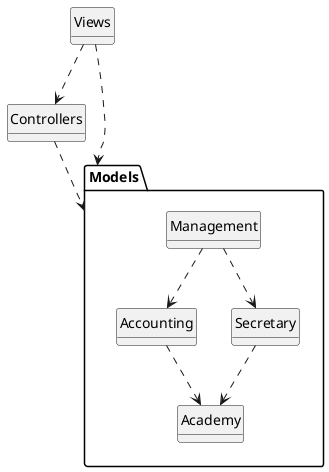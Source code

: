 @startuml
'skinparam BackgroundColor transparent
hide circle
hide empty methods

Views ..> Models
Controllers ..> Models
Views ..> Controllers

package Models
{
    Management ..> Accounting
    Management ..> Secretary
    Secretary ..> Academy
    Accounting ..> Academy
}

'####   ###
newpage
object Views{
    class CollectTariffView <<View>>
    class EnrollStudentView <<View>>
    class ViewNotesOnlineView <<View>>

    class GradeView <<View>>
    class GradesView <<View>>
    class SubjectView <<View>>
    class SubjectsView <<View>>
    class TariffView <<View>>
    class FinishTariffView <<View>>
    class EnrollmentView <<View>>
    class EnrollmentsView <<View>>
    class EvangelizedStudentsView <<View>>

    class StudentProfileView <<View>>
    class StudentProfilesView <<View>>
    class TeacherView <<View>>
    class PrincipalView <<View>>
    class DeputyPrincipalView <<View>>
    class SecretaryView <<View>>
    class CashierView <<View>>
    class AdministratorView <<View>>
    class PastorView <<View>>

    class View <<View>>
    class LoginView <<View>>
    class RegisterView <<View>>
}


'####   ###
newpage
object Controllers{
    class EnrollStudentController <<Controller>>
    class CollectTariffController <<Controller>>
    class CreateOfficialEnrollmentController <<Controller>>
    class MoveTeacherGuideFromEnrollmentController <<Controller>>
    class PrintingReceiptsController <<Controller>>
    class PrintDocumentsController <<Controller>>
    class PrintReportCardController
    class CreateProfileStudentController <<Controller>>
    class LogoutController <<Controller>>
}


'######---######
newpage
class Models.StudentEntity <<Model>>
'class Models.SessionEntity <<Model>>
'class Models.AdministratorEntity <<Model>>

object Models.Academy{
    class NoteEntity <<Model>>
    class StudentEntity <<Model>>
    class TeacherEntity <<Model>>
    class SubjectEntity <<Model>>
    class EnrollmentEntity <<Model>>

    class SubjectEntities <<Model>>
    class StudentEntities <<Model>>
    class TeacherEntities <<Model>>
}

object Models.Secretary{
    class GradeEntity <<Model>>
    class ReportEntity <<Model>>
    class StudentEntity <<Model>>
    class TeacherEntity <<Model>>
    class SecretaryEntity <<Model>>
    class EnrollmentEntity <<Model>>

    class GradeEntities <<Model>>
    class StudentEntities <<Model>>
    class TeacherEntities <<Model>>
}

object Models.Management{
    class PastorEntity <<Model>>
    class ReportEntity <<Model>>
    class CalendarEntity <<Model>>
    class PrincipalEntity <<Model>>
    class DeputyPrincipalEntity <<Model>>
}
    
object Models.Accounting{
    class ReportEntity <<Model>>
    class StudentEntity <<Model>>
    class CashierEntity <<Model>>
    class TariffEntities <<Model>>
    class StudentEntities <<Model>>
    class TransactionEntity <<Model>>
    class AccountingBoxEntity <<Model>>
}

'--- Relations ---

@enduml